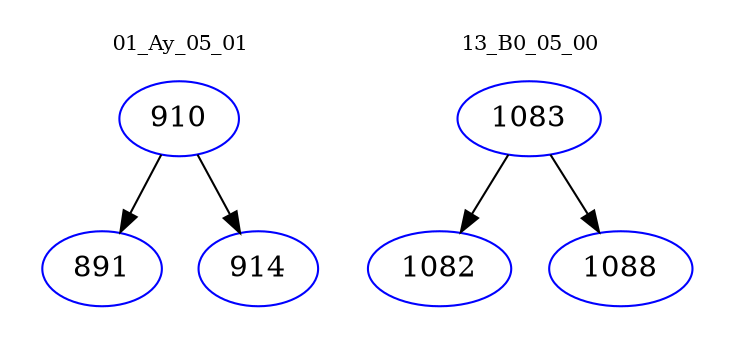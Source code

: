 digraph{
subgraph cluster_0 {
color = white
label = "01_Ay_05_01";
fontsize=10;
T0_910 [label="910", color="blue"]
T0_910 -> T0_891 [color="black"]
T0_891 [label="891", color="blue"]
T0_910 -> T0_914 [color="black"]
T0_914 [label="914", color="blue"]
}
subgraph cluster_1 {
color = white
label = "13_B0_05_00";
fontsize=10;
T1_1083 [label="1083", color="blue"]
T1_1083 -> T1_1082 [color="black"]
T1_1082 [label="1082", color="blue"]
T1_1083 -> T1_1088 [color="black"]
T1_1088 [label="1088", color="blue"]
}
}
